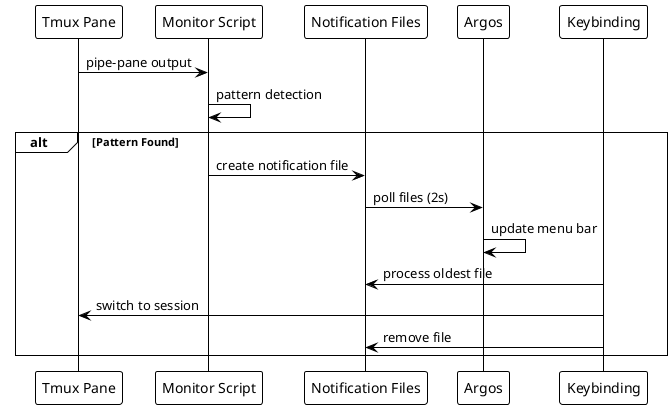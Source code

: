 @startuml
!theme plain

participant "Tmux Pane" as pane
participant "Monitor Script" as monitor
participant "Notification Files" as files
participant "Argos" as argos
participant "Keybinding" as key

pane -> monitor: pipe-pane output
monitor -> monitor: pattern detection
alt Pattern Found
    monitor -> files: create notification file
    files -> argos: poll files (2s)
    argos -> argos: update menu bar
    key -> files: process oldest file
    key -> pane: switch to session
    key -> files: remove file
end
@enduml